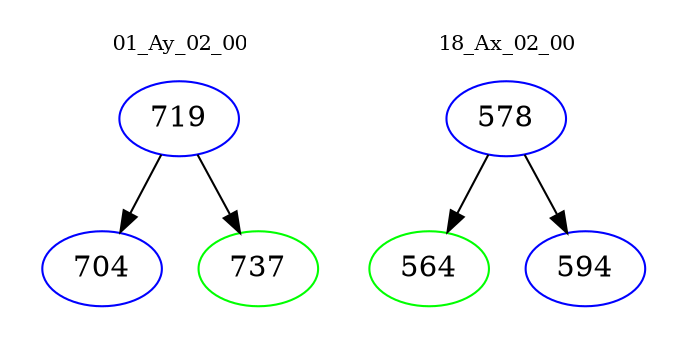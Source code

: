 digraph{
subgraph cluster_0 {
color = white
label = "01_Ay_02_00";
fontsize=10;
T0_719 [label="719", color="blue"]
T0_719 -> T0_704 [color="black"]
T0_704 [label="704", color="blue"]
T0_719 -> T0_737 [color="black"]
T0_737 [label="737", color="green"]
}
subgraph cluster_1 {
color = white
label = "18_Ax_02_00";
fontsize=10;
T1_578 [label="578", color="blue"]
T1_578 -> T1_564 [color="black"]
T1_564 [label="564", color="green"]
T1_578 -> T1_594 [color="black"]
T1_594 [label="594", color="blue"]
}
}
